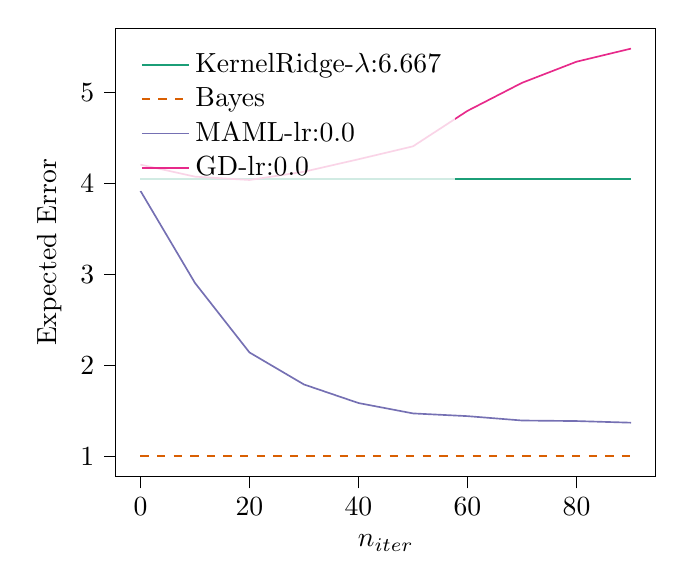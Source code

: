 % This file was created with tikzplotlib v0.10.1.
\begin{tikzpicture}

\definecolor{chocolate217952}{RGB}{217,95,2}
\definecolor{darkcyan27158119}{RGB}{27,158,119}
\definecolor{darkgray176}{RGB}{176,176,176}
\definecolor{deeppink23141138}{RGB}{231,41,138}
\definecolor{lightslategray117112179}{RGB}{117,112,179}

\begin{axis}[
legend cell align={left},
legend style={
  fill opacity=0.8,
  draw opacity=1,
  text opacity=1,
  at={(0.03,0.97)},
  anchor=north west,
  draw=none
},
tick align=outside,
tick pos=left,
x grid style={darkgray176},
xlabel={\(\displaystyle n_{iter}\)},
xmin=-4.5, xmax=94.5,
xtick style={color=black},
y grid style={darkgray176},
ylabel={Expected Error},
ymin=0.778, ymax=5.705,
ytick style={color=black}
]
\addplot [semithick, darkcyan27158119]
table {%
0 4.047
10 4.047
20 4.047
30 4.047
40 4.047
50 4.047
60 4.047
70 4.047
80 4.047
90 4.047
};
\addlegendentry{KernelRidge-$\lambda$:6.667}
\addplot [semithick, chocolate217952, dashed]
table {%
0 1.002
10 1.002
20 1.002
30 1.002
40 1.002
50 1.002
60 1.002
70 1.002
80 1.002
90 1.002
};
\addlegendentry{Bayes}
\addplot [semithick, lightslategray117112179]
table {%
0 3.918
10 2.906
20 2.142
30 1.79
40 1.586
50 1.472
60 1.442
70 1.394
80 1.388
90 1.37
};
\addlegendentry{MAML-lr:0.0}
\addplot [semithick, deeppink23141138]
table {%
0 4.206
10 4.074
20 4.037
30 4.128
40 4.265
50 4.407
60 4.797
70 5.105
80 5.337
90 5.481
};
\addlegendentry{GD-lr:0.0}
\end{axis}

\end{tikzpicture}
